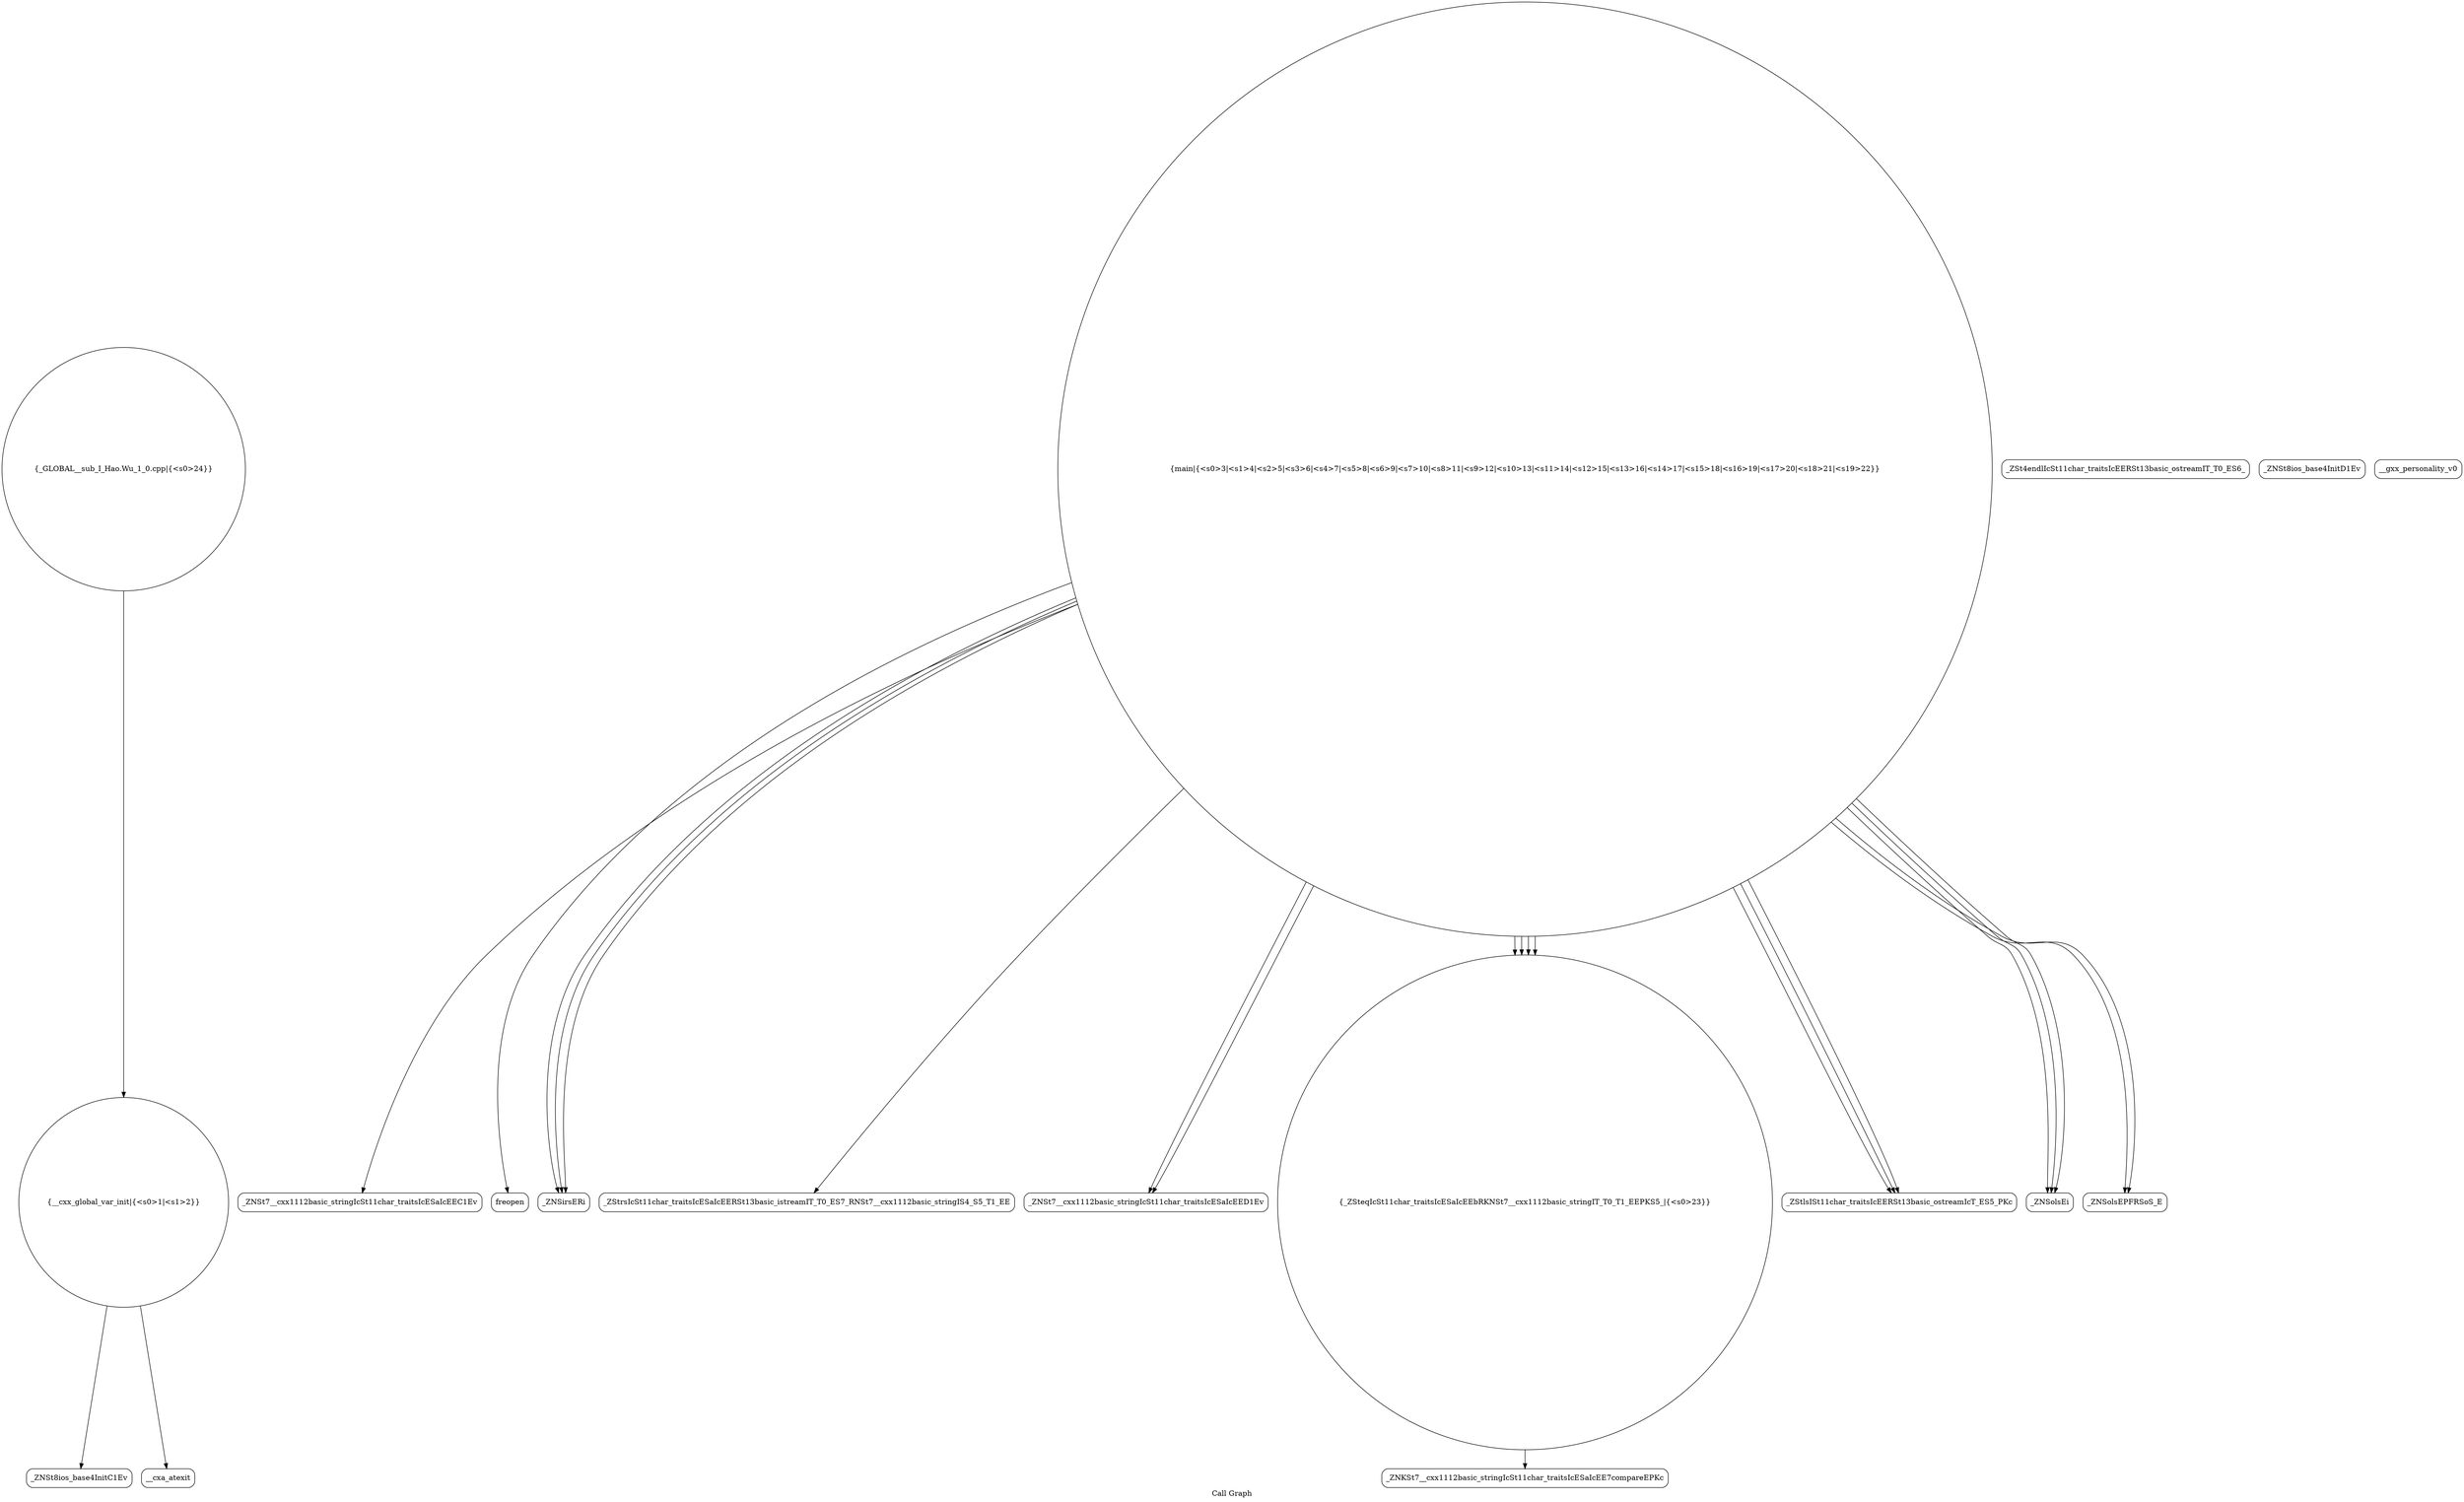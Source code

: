 digraph "Call Graph" {
	label="Call Graph";

	Node0x55595f1de920 [shape=record,shape=circle,label="{__cxx_global_var_init|{<s0>1|<s1>2}}"];
	Node0x55595f1de920:s0 -> Node0x55595f1dedb0[color=black];
	Node0x55595f1de920:s1 -> Node0x55595f1deeb0[color=black];
	Node0x55595f1df0b0 [shape=record,shape=Mrecord,label="{_ZNSt7__cxx1112basic_stringIcSt11char_traitsIcESaIcEEC1Ev}"];
	Node0x55595f1df430 [shape=record,shape=Mrecord,label="{_ZSt4endlIcSt11char_traitsIcEERSt13basic_ostreamIT_T0_ES6_}"];
	Node0x55595f1dee30 [shape=record,shape=Mrecord,label="{_ZNSt8ios_base4InitD1Ev}"];
	Node0x55595f1df1b0 [shape=record,shape=Mrecord,label="{__gxx_personality_v0}"];
	Node0x55595f1df530 [shape=record,shape=Mrecord,label="{_ZNKSt7__cxx1112basic_stringIcSt11char_traitsIcESaIcEE7compareEPKc}"];
	Node0x55595f1def30 [shape=record,shape=circle,label="{main|{<s0>3|<s1>4|<s2>5|<s3>6|<s4>7|<s5>8|<s6>9|<s7>10|<s8>11|<s9>12|<s10>13|<s11>14|<s12>15|<s13>16|<s14>17|<s15>18|<s16>19|<s17>20|<s18>21|<s19>22}}"];
	Node0x55595f1def30:s0 -> Node0x55595f1defb0[color=black];
	Node0x55595f1def30:s1 -> Node0x55595f1df030[color=black];
	Node0x55595f1def30:s2 -> Node0x55595f1df030[color=black];
	Node0x55595f1def30:s3 -> Node0x55595f1df0b0[color=black];
	Node0x55595f1def30:s4 -> Node0x55595f1df130[color=black];
	Node0x55595f1def30:s5 -> Node0x55595f1df030[color=black];
	Node0x55595f1def30:s6 -> Node0x55595f1df4b0[color=black];
	Node0x55595f1def30:s7 -> Node0x55595f1df230[color=black];
	Node0x55595f1def30:s8 -> Node0x55595f1df230[color=black];
	Node0x55595f1def30:s9 -> Node0x55595f1df230[color=black];
	Node0x55595f1def30:s10 -> Node0x55595f1df230[color=black];
	Node0x55595f1def30:s11 -> Node0x55595f1df2b0[color=black];
	Node0x55595f1def30:s12 -> Node0x55595f1df330[color=black];
	Node0x55595f1def30:s13 -> Node0x55595f1df2b0[color=black];
	Node0x55595f1def30:s14 -> Node0x55595f1df3b0[color=black];
	Node0x55595f1def30:s15 -> Node0x55595f1df330[color=black];
	Node0x55595f1def30:s16 -> Node0x55595f1df2b0[color=black];
	Node0x55595f1def30:s17 -> Node0x55595f1df330[color=black];
	Node0x55595f1def30:s18 -> Node0x55595f1df3b0[color=black];
	Node0x55595f1def30:s19 -> Node0x55595f1df4b0[color=black];
	Node0x55595f1df2b0 [shape=record,shape=Mrecord,label="{_ZStlsISt11char_traitsIcEERSt13basic_ostreamIcT_ES5_PKc}"];
	Node0x55595f1df030 [shape=record,shape=Mrecord,label="{_ZNSirsERi}"];
	Node0x55595f1df3b0 [shape=record,shape=Mrecord,label="{_ZNSolsEPFRSoS_E}"];
	Node0x55595f1dedb0 [shape=record,shape=Mrecord,label="{_ZNSt8ios_base4InitC1Ev}"];
	Node0x55595f1df130 [shape=record,shape=Mrecord,label="{_ZStrsIcSt11char_traitsIcESaIcEERSt13basic_istreamIT_T0_ES7_RNSt7__cxx1112basic_stringIS4_S5_T1_EE}"];
	Node0x55595f1df4b0 [shape=record,shape=Mrecord,label="{_ZNSt7__cxx1112basic_stringIcSt11char_traitsIcESaIcEED1Ev}"];
	Node0x55595f1deeb0 [shape=record,shape=Mrecord,label="{__cxa_atexit}"];
	Node0x55595f1df230 [shape=record,shape=circle,label="{_ZSteqIcSt11char_traitsIcESaIcEEbRKNSt7__cxx1112basic_stringIT_T0_T1_EEPKS5_|{<s0>23}}"];
	Node0x55595f1df230:s0 -> Node0x55595f1df530[color=black];
	Node0x55595f1df5b0 [shape=record,shape=circle,label="{_GLOBAL__sub_I_Hao.Wu_1_0.cpp|{<s0>24}}"];
	Node0x55595f1df5b0:s0 -> Node0x55595f1de920[color=black];
	Node0x55595f1defb0 [shape=record,shape=Mrecord,label="{freopen}"];
	Node0x55595f1df330 [shape=record,shape=Mrecord,label="{_ZNSolsEi}"];
}
